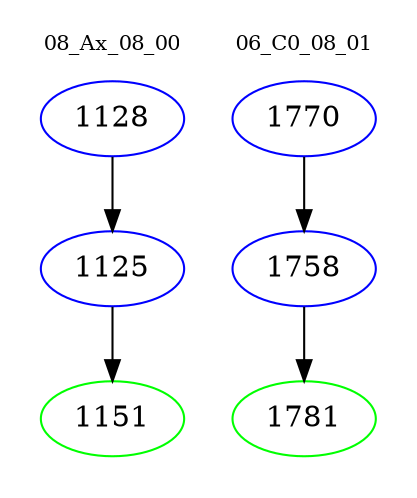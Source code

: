 digraph{
subgraph cluster_0 {
color = white
label = "08_Ax_08_00";
fontsize=10;
T0_1128 [label="1128", color="blue"]
T0_1128 -> T0_1125 [color="black"]
T0_1125 [label="1125", color="blue"]
T0_1125 -> T0_1151 [color="black"]
T0_1151 [label="1151", color="green"]
}
subgraph cluster_1 {
color = white
label = "06_C0_08_01";
fontsize=10;
T1_1770 [label="1770", color="blue"]
T1_1770 -> T1_1758 [color="black"]
T1_1758 [label="1758", color="blue"]
T1_1758 -> T1_1781 [color="black"]
T1_1781 [label="1781", color="green"]
}
}
